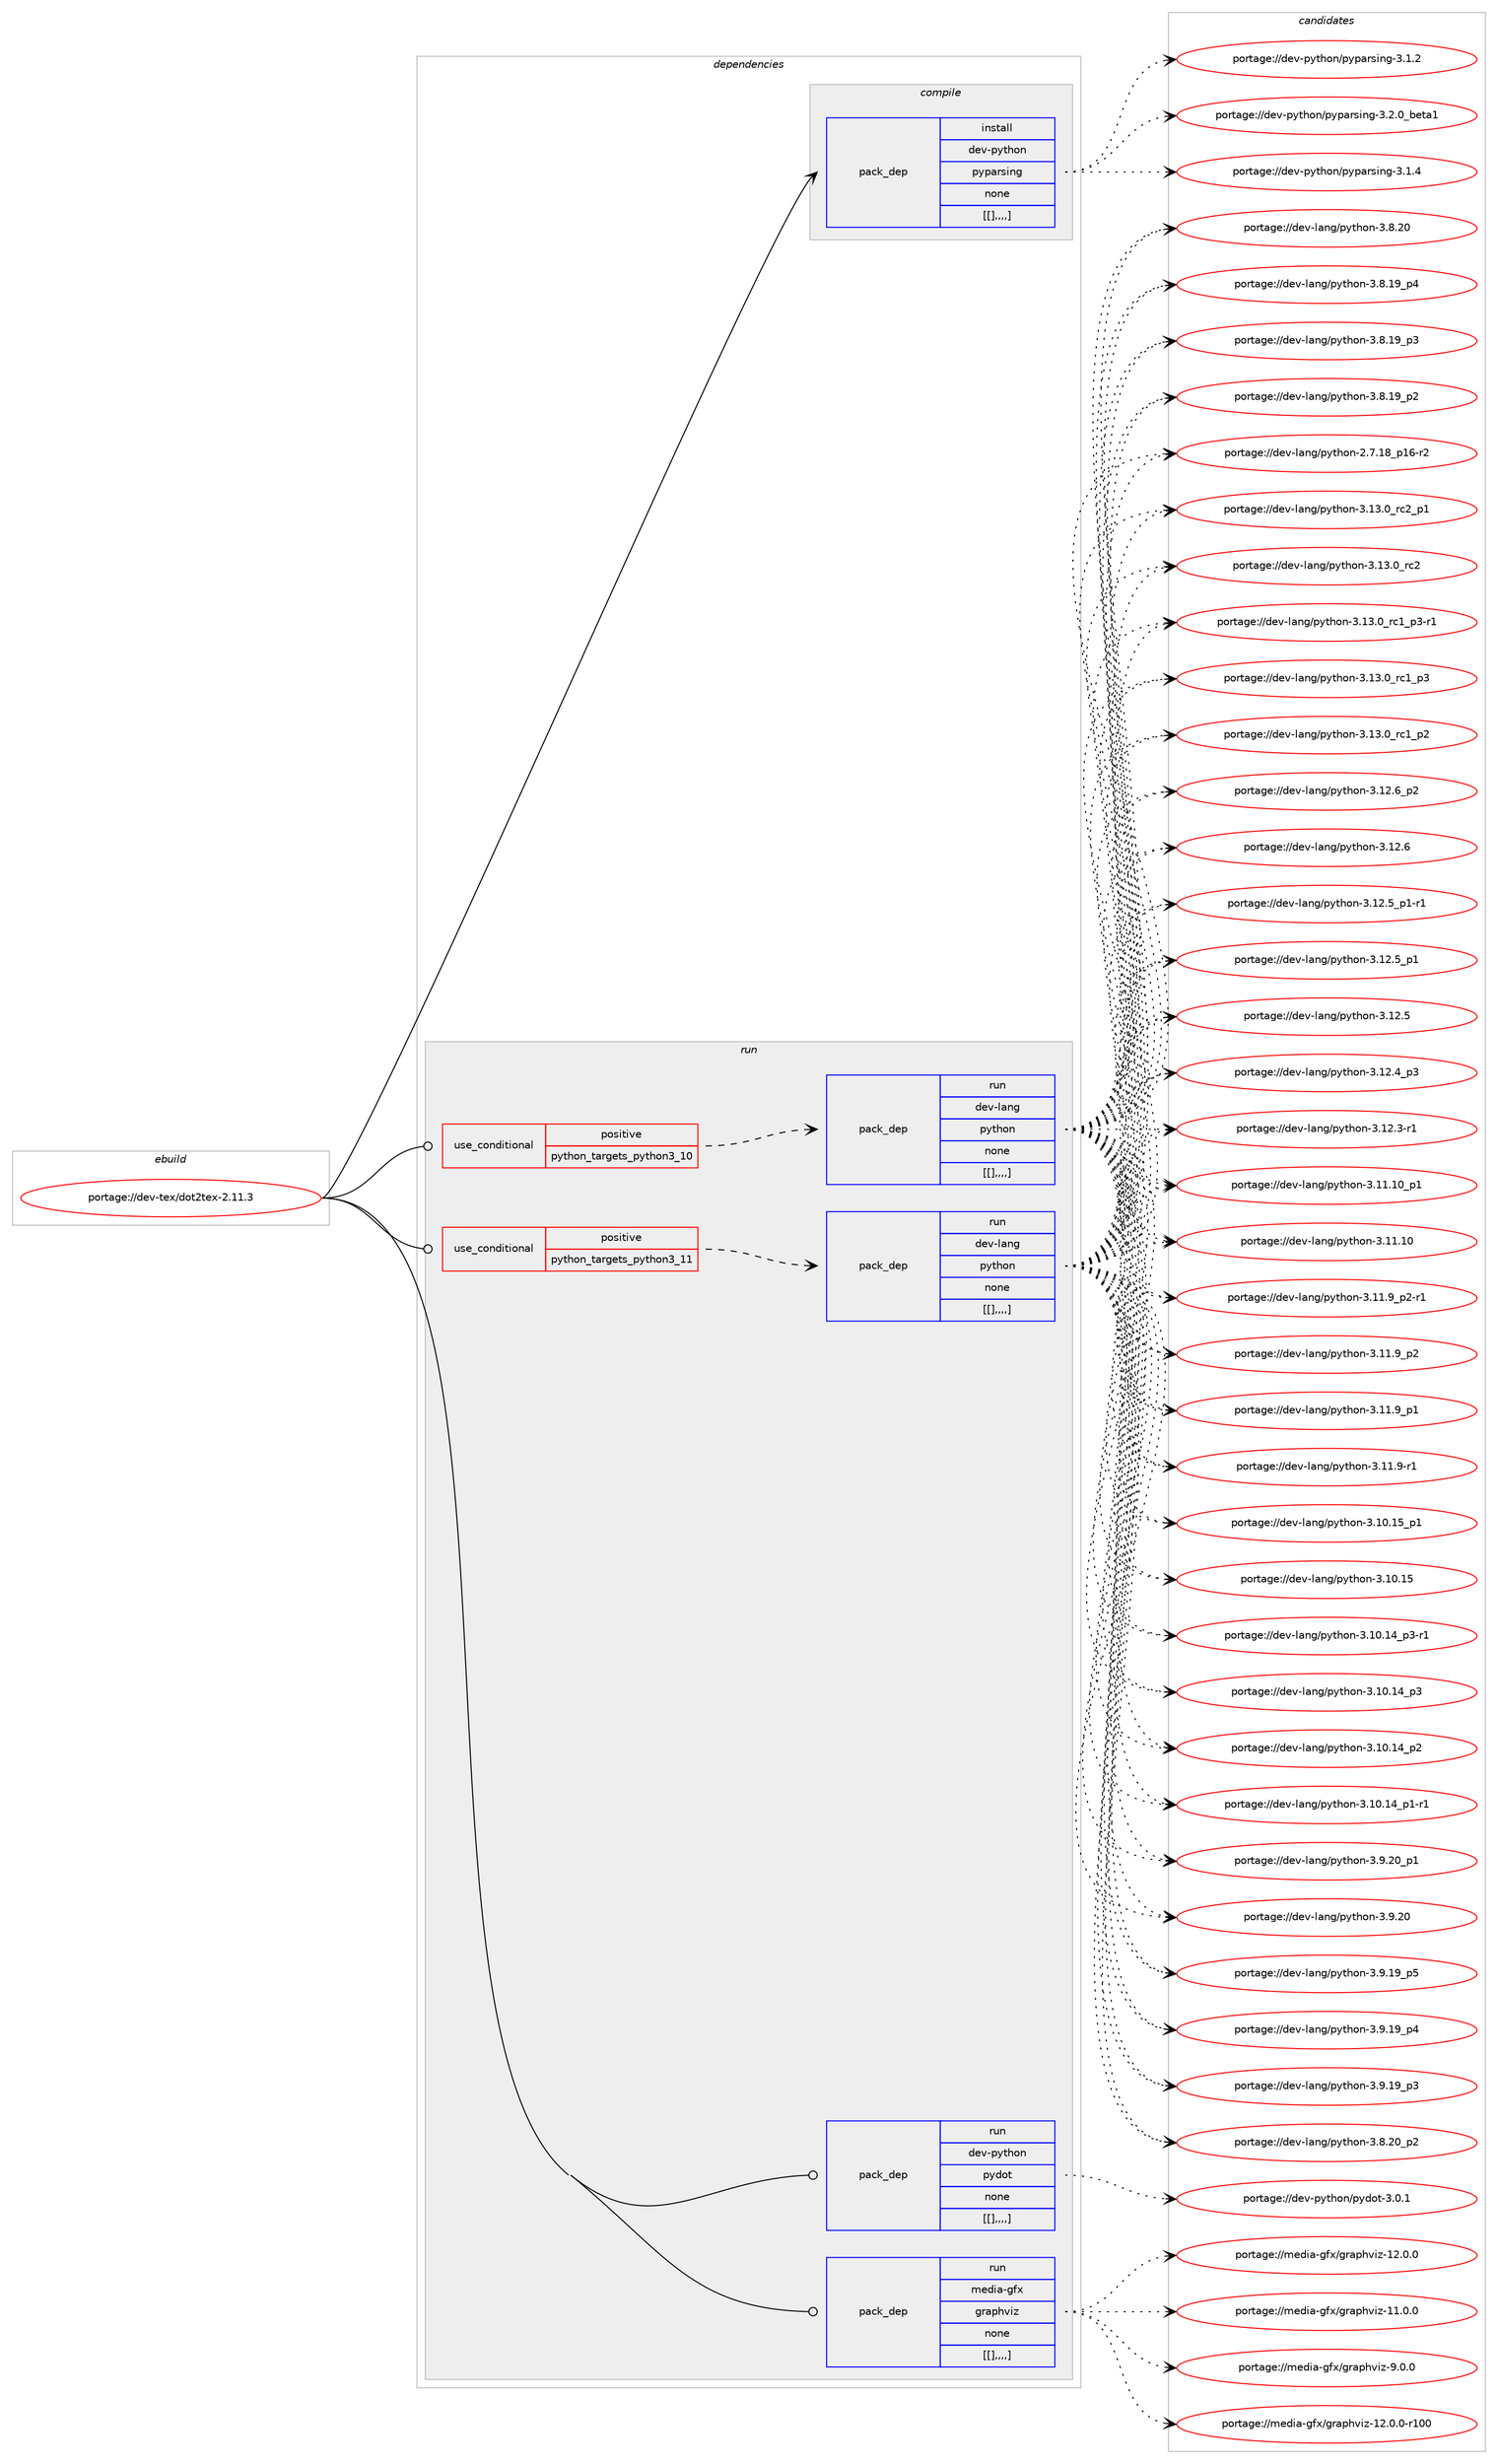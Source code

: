 digraph prolog {

# *************
# Graph options
# *************

newrank=true;
concentrate=true;
compound=true;
graph [rankdir=LR,fontname=Helvetica,fontsize=10,ranksep=1.5];#, ranksep=2.5, nodesep=0.2];
edge  [arrowhead=vee];
node  [fontname=Helvetica,fontsize=10];

# **********
# The ebuild
# **********

subgraph cluster_leftcol {
color=gray;
label=<<i>ebuild</i>>;
id [label="portage://dev-tex/dot2tex-2.11.3", color=red, width=4, href="../dev-tex/dot2tex-2.11.3.svg"];
}

# ****************
# The dependencies
# ****************

subgraph cluster_midcol {
color=gray;
label=<<i>dependencies</i>>;
subgraph cluster_compile {
fillcolor="#eeeeee";
style=filled;
label=<<i>compile</i>>;
subgraph pack151567 {
dependency214563 [label=<<TABLE BORDER="0" CELLBORDER="1" CELLSPACING="0" CELLPADDING="4" WIDTH="220"><TR><TD ROWSPAN="6" CELLPADDING="30">pack_dep</TD></TR><TR><TD WIDTH="110">install</TD></TR><TR><TD>dev-python</TD></TR><TR><TD>pyparsing</TD></TR><TR><TD>none</TD></TR><TR><TD>[[],,,,]</TD></TR></TABLE>>, shape=none, color=blue];
}
id:e -> dependency214563:w [weight=20,style="solid",arrowhead="vee"];
}
subgraph cluster_compileandrun {
fillcolor="#eeeeee";
style=filled;
label=<<i>compile and run</i>>;
}
subgraph cluster_run {
fillcolor="#eeeeee";
style=filled;
label=<<i>run</i>>;
subgraph cond61607 {
dependency214564 [label=<<TABLE BORDER="0" CELLBORDER="1" CELLSPACING="0" CELLPADDING="4"><TR><TD ROWSPAN="3" CELLPADDING="10">use_conditional</TD></TR><TR><TD>positive</TD></TR><TR><TD>python_targets_python3_10</TD></TR></TABLE>>, shape=none, color=red];
subgraph pack151568 {
dependency214565 [label=<<TABLE BORDER="0" CELLBORDER="1" CELLSPACING="0" CELLPADDING="4" WIDTH="220"><TR><TD ROWSPAN="6" CELLPADDING="30">pack_dep</TD></TR><TR><TD WIDTH="110">run</TD></TR><TR><TD>dev-lang</TD></TR><TR><TD>python</TD></TR><TR><TD>none</TD></TR><TR><TD>[[],,,,]</TD></TR></TABLE>>, shape=none, color=blue];
}
dependency214564:e -> dependency214565:w [weight=20,style="dashed",arrowhead="vee"];
}
id:e -> dependency214564:w [weight=20,style="solid",arrowhead="odot"];
subgraph cond61608 {
dependency214566 [label=<<TABLE BORDER="0" CELLBORDER="1" CELLSPACING="0" CELLPADDING="4"><TR><TD ROWSPAN="3" CELLPADDING="10">use_conditional</TD></TR><TR><TD>positive</TD></TR><TR><TD>python_targets_python3_11</TD></TR></TABLE>>, shape=none, color=red];
subgraph pack151569 {
dependency214567 [label=<<TABLE BORDER="0" CELLBORDER="1" CELLSPACING="0" CELLPADDING="4" WIDTH="220"><TR><TD ROWSPAN="6" CELLPADDING="30">pack_dep</TD></TR><TR><TD WIDTH="110">run</TD></TR><TR><TD>dev-lang</TD></TR><TR><TD>python</TD></TR><TR><TD>none</TD></TR><TR><TD>[[],,,,]</TD></TR></TABLE>>, shape=none, color=blue];
}
dependency214566:e -> dependency214567:w [weight=20,style="dashed",arrowhead="vee"];
}
id:e -> dependency214566:w [weight=20,style="solid",arrowhead="odot"];
subgraph pack151570 {
dependency214568 [label=<<TABLE BORDER="0" CELLBORDER="1" CELLSPACING="0" CELLPADDING="4" WIDTH="220"><TR><TD ROWSPAN="6" CELLPADDING="30">pack_dep</TD></TR><TR><TD WIDTH="110">run</TD></TR><TR><TD>dev-python</TD></TR><TR><TD>pydot</TD></TR><TR><TD>none</TD></TR><TR><TD>[[],,,,]</TD></TR></TABLE>>, shape=none, color=blue];
}
id:e -> dependency214568:w [weight=20,style="solid",arrowhead="odot"];
subgraph pack151571 {
dependency214569 [label=<<TABLE BORDER="0" CELLBORDER="1" CELLSPACING="0" CELLPADDING="4" WIDTH="220"><TR><TD ROWSPAN="6" CELLPADDING="30">pack_dep</TD></TR><TR><TD WIDTH="110">run</TD></TR><TR><TD>media-gfx</TD></TR><TR><TD>graphviz</TD></TR><TR><TD>none</TD></TR><TR><TD>[[],,,,]</TD></TR></TABLE>>, shape=none, color=blue];
}
id:e -> dependency214569:w [weight=20,style="solid",arrowhead="odot"];
}
}

# **************
# The candidates
# **************

subgraph cluster_choices {
rank=same;
color=gray;
label=<<i>candidates</i>>;

subgraph choice151567 {
color=black;
nodesep=1;
choice10010111845112121116104111110471121211129711411510511010345514650464895981011169749 [label="portage://dev-python/pyparsing-3.2.0_beta1", color=red, width=4,href="../dev-python/pyparsing-3.2.0_beta1.svg"];
choice100101118451121211161041111104711212111297114115105110103455146494652 [label="portage://dev-python/pyparsing-3.1.4", color=red, width=4,href="../dev-python/pyparsing-3.1.4.svg"];
choice100101118451121211161041111104711212111297114115105110103455146494650 [label="portage://dev-python/pyparsing-3.1.2", color=red, width=4,href="../dev-python/pyparsing-3.1.2.svg"];
dependency214563:e -> choice10010111845112121116104111110471121211129711411510511010345514650464895981011169749:w [style=dotted,weight="100"];
dependency214563:e -> choice100101118451121211161041111104711212111297114115105110103455146494652:w [style=dotted,weight="100"];
dependency214563:e -> choice100101118451121211161041111104711212111297114115105110103455146494650:w [style=dotted,weight="100"];
}
subgraph choice151568 {
color=black;
nodesep=1;
choice100101118451089711010347112121116104111110455146495146489511499509511249 [label="portage://dev-lang/python-3.13.0_rc2_p1", color=red, width=4,href="../dev-lang/python-3.13.0_rc2_p1.svg"];
choice10010111845108971101034711212111610411111045514649514648951149950 [label="portage://dev-lang/python-3.13.0_rc2", color=red, width=4,href="../dev-lang/python-3.13.0_rc2.svg"];
choice1001011184510897110103471121211161041111104551464951464895114994995112514511449 [label="portage://dev-lang/python-3.13.0_rc1_p3-r1", color=red, width=4,href="../dev-lang/python-3.13.0_rc1_p3-r1.svg"];
choice100101118451089711010347112121116104111110455146495146489511499499511251 [label="portage://dev-lang/python-3.13.0_rc1_p3", color=red, width=4,href="../dev-lang/python-3.13.0_rc1_p3.svg"];
choice100101118451089711010347112121116104111110455146495146489511499499511250 [label="portage://dev-lang/python-3.13.0_rc1_p2", color=red, width=4,href="../dev-lang/python-3.13.0_rc1_p2.svg"];
choice100101118451089711010347112121116104111110455146495046549511250 [label="portage://dev-lang/python-3.12.6_p2", color=red, width=4,href="../dev-lang/python-3.12.6_p2.svg"];
choice10010111845108971101034711212111610411111045514649504654 [label="portage://dev-lang/python-3.12.6", color=red, width=4,href="../dev-lang/python-3.12.6.svg"];
choice1001011184510897110103471121211161041111104551464950465395112494511449 [label="portage://dev-lang/python-3.12.5_p1-r1", color=red, width=4,href="../dev-lang/python-3.12.5_p1-r1.svg"];
choice100101118451089711010347112121116104111110455146495046539511249 [label="portage://dev-lang/python-3.12.5_p1", color=red, width=4,href="../dev-lang/python-3.12.5_p1.svg"];
choice10010111845108971101034711212111610411111045514649504653 [label="portage://dev-lang/python-3.12.5", color=red, width=4,href="../dev-lang/python-3.12.5.svg"];
choice100101118451089711010347112121116104111110455146495046529511251 [label="portage://dev-lang/python-3.12.4_p3", color=red, width=4,href="../dev-lang/python-3.12.4_p3.svg"];
choice100101118451089711010347112121116104111110455146495046514511449 [label="portage://dev-lang/python-3.12.3-r1", color=red, width=4,href="../dev-lang/python-3.12.3-r1.svg"];
choice10010111845108971101034711212111610411111045514649494649489511249 [label="portage://dev-lang/python-3.11.10_p1", color=red, width=4,href="../dev-lang/python-3.11.10_p1.svg"];
choice1001011184510897110103471121211161041111104551464949464948 [label="portage://dev-lang/python-3.11.10", color=red, width=4,href="../dev-lang/python-3.11.10.svg"];
choice1001011184510897110103471121211161041111104551464949465795112504511449 [label="portage://dev-lang/python-3.11.9_p2-r1", color=red, width=4,href="../dev-lang/python-3.11.9_p2-r1.svg"];
choice100101118451089711010347112121116104111110455146494946579511250 [label="portage://dev-lang/python-3.11.9_p2", color=red, width=4,href="../dev-lang/python-3.11.9_p2.svg"];
choice100101118451089711010347112121116104111110455146494946579511249 [label="portage://dev-lang/python-3.11.9_p1", color=red, width=4,href="../dev-lang/python-3.11.9_p1.svg"];
choice100101118451089711010347112121116104111110455146494946574511449 [label="portage://dev-lang/python-3.11.9-r1", color=red, width=4,href="../dev-lang/python-3.11.9-r1.svg"];
choice10010111845108971101034711212111610411111045514649484649539511249 [label="portage://dev-lang/python-3.10.15_p1", color=red, width=4,href="../dev-lang/python-3.10.15_p1.svg"];
choice1001011184510897110103471121211161041111104551464948464953 [label="portage://dev-lang/python-3.10.15", color=red, width=4,href="../dev-lang/python-3.10.15.svg"];
choice100101118451089711010347112121116104111110455146494846495295112514511449 [label="portage://dev-lang/python-3.10.14_p3-r1", color=red, width=4,href="../dev-lang/python-3.10.14_p3-r1.svg"];
choice10010111845108971101034711212111610411111045514649484649529511251 [label="portage://dev-lang/python-3.10.14_p3", color=red, width=4,href="../dev-lang/python-3.10.14_p3.svg"];
choice10010111845108971101034711212111610411111045514649484649529511250 [label="portage://dev-lang/python-3.10.14_p2", color=red, width=4,href="../dev-lang/python-3.10.14_p2.svg"];
choice100101118451089711010347112121116104111110455146494846495295112494511449 [label="portage://dev-lang/python-3.10.14_p1-r1", color=red, width=4,href="../dev-lang/python-3.10.14_p1-r1.svg"];
choice100101118451089711010347112121116104111110455146574650489511249 [label="portage://dev-lang/python-3.9.20_p1", color=red, width=4,href="../dev-lang/python-3.9.20_p1.svg"];
choice10010111845108971101034711212111610411111045514657465048 [label="portage://dev-lang/python-3.9.20", color=red, width=4,href="../dev-lang/python-3.9.20.svg"];
choice100101118451089711010347112121116104111110455146574649579511253 [label="portage://dev-lang/python-3.9.19_p5", color=red, width=4,href="../dev-lang/python-3.9.19_p5.svg"];
choice100101118451089711010347112121116104111110455146574649579511252 [label="portage://dev-lang/python-3.9.19_p4", color=red, width=4,href="../dev-lang/python-3.9.19_p4.svg"];
choice100101118451089711010347112121116104111110455146574649579511251 [label="portage://dev-lang/python-3.9.19_p3", color=red, width=4,href="../dev-lang/python-3.9.19_p3.svg"];
choice100101118451089711010347112121116104111110455146564650489511250 [label="portage://dev-lang/python-3.8.20_p2", color=red, width=4,href="../dev-lang/python-3.8.20_p2.svg"];
choice10010111845108971101034711212111610411111045514656465048 [label="portage://dev-lang/python-3.8.20", color=red, width=4,href="../dev-lang/python-3.8.20.svg"];
choice100101118451089711010347112121116104111110455146564649579511252 [label="portage://dev-lang/python-3.8.19_p4", color=red, width=4,href="../dev-lang/python-3.8.19_p4.svg"];
choice100101118451089711010347112121116104111110455146564649579511251 [label="portage://dev-lang/python-3.8.19_p3", color=red, width=4,href="../dev-lang/python-3.8.19_p3.svg"];
choice100101118451089711010347112121116104111110455146564649579511250 [label="portage://dev-lang/python-3.8.19_p2", color=red, width=4,href="../dev-lang/python-3.8.19_p2.svg"];
choice100101118451089711010347112121116104111110455046554649569511249544511450 [label="portage://dev-lang/python-2.7.18_p16-r2", color=red, width=4,href="../dev-lang/python-2.7.18_p16-r2.svg"];
dependency214565:e -> choice100101118451089711010347112121116104111110455146495146489511499509511249:w [style=dotted,weight="100"];
dependency214565:e -> choice10010111845108971101034711212111610411111045514649514648951149950:w [style=dotted,weight="100"];
dependency214565:e -> choice1001011184510897110103471121211161041111104551464951464895114994995112514511449:w [style=dotted,weight="100"];
dependency214565:e -> choice100101118451089711010347112121116104111110455146495146489511499499511251:w [style=dotted,weight="100"];
dependency214565:e -> choice100101118451089711010347112121116104111110455146495146489511499499511250:w [style=dotted,weight="100"];
dependency214565:e -> choice100101118451089711010347112121116104111110455146495046549511250:w [style=dotted,weight="100"];
dependency214565:e -> choice10010111845108971101034711212111610411111045514649504654:w [style=dotted,weight="100"];
dependency214565:e -> choice1001011184510897110103471121211161041111104551464950465395112494511449:w [style=dotted,weight="100"];
dependency214565:e -> choice100101118451089711010347112121116104111110455146495046539511249:w [style=dotted,weight="100"];
dependency214565:e -> choice10010111845108971101034711212111610411111045514649504653:w [style=dotted,weight="100"];
dependency214565:e -> choice100101118451089711010347112121116104111110455146495046529511251:w [style=dotted,weight="100"];
dependency214565:e -> choice100101118451089711010347112121116104111110455146495046514511449:w [style=dotted,weight="100"];
dependency214565:e -> choice10010111845108971101034711212111610411111045514649494649489511249:w [style=dotted,weight="100"];
dependency214565:e -> choice1001011184510897110103471121211161041111104551464949464948:w [style=dotted,weight="100"];
dependency214565:e -> choice1001011184510897110103471121211161041111104551464949465795112504511449:w [style=dotted,weight="100"];
dependency214565:e -> choice100101118451089711010347112121116104111110455146494946579511250:w [style=dotted,weight="100"];
dependency214565:e -> choice100101118451089711010347112121116104111110455146494946579511249:w [style=dotted,weight="100"];
dependency214565:e -> choice100101118451089711010347112121116104111110455146494946574511449:w [style=dotted,weight="100"];
dependency214565:e -> choice10010111845108971101034711212111610411111045514649484649539511249:w [style=dotted,weight="100"];
dependency214565:e -> choice1001011184510897110103471121211161041111104551464948464953:w [style=dotted,weight="100"];
dependency214565:e -> choice100101118451089711010347112121116104111110455146494846495295112514511449:w [style=dotted,weight="100"];
dependency214565:e -> choice10010111845108971101034711212111610411111045514649484649529511251:w [style=dotted,weight="100"];
dependency214565:e -> choice10010111845108971101034711212111610411111045514649484649529511250:w [style=dotted,weight="100"];
dependency214565:e -> choice100101118451089711010347112121116104111110455146494846495295112494511449:w [style=dotted,weight="100"];
dependency214565:e -> choice100101118451089711010347112121116104111110455146574650489511249:w [style=dotted,weight="100"];
dependency214565:e -> choice10010111845108971101034711212111610411111045514657465048:w [style=dotted,weight="100"];
dependency214565:e -> choice100101118451089711010347112121116104111110455146574649579511253:w [style=dotted,weight="100"];
dependency214565:e -> choice100101118451089711010347112121116104111110455146574649579511252:w [style=dotted,weight="100"];
dependency214565:e -> choice100101118451089711010347112121116104111110455146574649579511251:w [style=dotted,weight="100"];
dependency214565:e -> choice100101118451089711010347112121116104111110455146564650489511250:w [style=dotted,weight="100"];
dependency214565:e -> choice10010111845108971101034711212111610411111045514656465048:w [style=dotted,weight="100"];
dependency214565:e -> choice100101118451089711010347112121116104111110455146564649579511252:w [style=dotted,weight="100"];
dependency214565:e -> choice100101118451089711010347112121116104111110455146564649579511251:w [style=dotted,weight="100"];
dependency214565:e -> choice100101118451089711010347112121116104111110455146564649579511250:w [style=dotted,weight="100"];
dependency214565:e -> choice100101118451089711010347112121116104111110455046554649569511249544511450:w [style=dotted,weight="100"];
}
subgraph choice151569 {
color=black;
nodesep=1;
choice100101118451089711010347112121116104111110455146495146489511499509511249 [label="portage://dev-lang/python-3.13.0_rc2_p1", color=red, width=4,href="../dev-lang/python-3.13.0_rc2_p1.svg"];
choice10010111845108971101034711212111610411111045514649514648951149950 [label="portage://dev-lang/python-3.13.0_rc2", color=red, width=4,href="../dev-lang/python-3.13.0_rc2.svg"];
choice1001011184510897110103471121211161041111104551464951464895114994995112514511449 [label="portage://dev-lang/python-3.13.0_rc1_p3-r1", color=red, width=4,href="../dev-lang/python-3.13.0_rc1_p3-r1.svg"];
choice100101118451089711010347112121116104111110455146495146489511499499511251 [label="portage://dev-lang/python-3.13.0_rc1_p3", color=red, width=4,href="../dev-lang/python-3.13.0_rc1_p3.svg"];
choice100101118451089711010347112121116104111110455146495146489511499499511250 [label="portage://dev-lang/python-3.13.0_rc1_p2", color=red, width=4,href="../dev-lang/python-3.13.0_rc1_p2.svg"];
choice100101118451089711010347112121116104111110455146495046549511250 [label="portage://dev-lang/python-3.12.6_p2", color=red, width=4,href="../dev-lang/python-3.12.6_p2.svg"];
choice10010111845108971101034711212111610411111045514649504654 [label="portage://dev-lang/python-3.12.6", color=red, width=4,href="../dev-lang/python-3.12.6.svg"];
choice1001011184510897110103471121211161041111104551464950465395112494511449 [label="portage://dev-lang/python-3.12.5_p1-r1", color=red, width=4,href="../dev-lang/python-3.12.5_p1-r1.svg"];
choice100101118451089711010347112121116104111110455146495046539511249 [label="portage://dev-lang/python-3.12.5_p1", color=red, width=4,href="../dev-lang/python-3.12.5_p1.svg"];
choice10010111845108971101034711212111610411111045514649504653 [label="portage://dev-lang/python-3.12.5", color=red, width=4,href="../dev-lang/python-3.12.5.svg"];
choice100101118451089711010347112121116104111110455146495046529511251 [label="portage://dev-lang/python-3.12.4_p3", color=red, width=4,href="../dev-lang/python-3.12.4_p3.svg"];
choice100101118451089711010347112121116104111110455146495046514511449 [label="portage://dev-lang/python-3.12.3-r1", color=red, width=4,href="../dev-lang/python-3.12.3-r1.svg"];
choice10010111845108971101034711212111610411111045514649494649489511249 [label="portage://dev-lang/python-3.11.10_p1", color=red, width=4,href="../dev-lang/python-3.11.10_p1.svg"];
choice1001011184510897110103471121211161041111104551464949464948 [label="portage://dev-lang/python-3.11.10", color=red, width=4,href="../dev-lang/python-3.11.10.svg"];
choice1001011184510897110103471121211161041111104551464949465795112504511449 [label="portage://dev-lang/python-3.11.9_p2-r1", color=red, width=4,href="../dev-lang/python-3.11.9_p2-r1.svg"];
choice100101118451089711010347112121116104111110455146494946579511250 [label="portage://dev-lang/python-3.11.9_p2", color=red, width=4,href="../dev-lang/python-3.11.9_p2.svg"];
choice100101118451089711010347112121116104111110455146494946579511249 [label="portage://dev-lang/python-3.11.9_p1", color=red, width=4,href="../dev-lang/python-3.11.9_p1.svg"];
choice100101118451089711010347112121116104111110455146494946574511449 [label="portage://dev-lang/python-3.11.9-r1", color=red, width=4,href="../dev-lang/python-3.11.9-r1.svg"];
choice10010111845108971101034711212111610411111045514649484649539511249 [label="portage://dev-lang/python-3.10.15_p1", color=red, width=4,href="../dev-lang/python-3.10.15_p1.svg"];
choice1001011184510897110103471121211161041111104551464948464953 [label="portage://dev-lang/python-3.10.15", color=red, width=4,href="../dev-lang/python-3.10.15.svg"];
choice100101118451089711010347112121116104111110455146494846495295112514511449 [label="portage://dev-lang/python-3.10.14_p3-r1", color=red, width=4,href="../dev-lang/python-3.10.14_p3-r1.svg"];
choice10010111845108971101034711212111610411111045514649484649529511251 [label="portage://dev-lang/python-3.10.14_p3", color=red, width=4,href="../dev-lang/python-3.10.14_p3.svg"];
choice10010111845108971101034711212111610411111045514649484649529511250 [label="portage://dev-lang/python-3.10.14_p2", color=red, width=4,href="../dev-lang/python-3.10.14_p2.svg"];
choice100101118451089711010347112121116104111110455146494846495295112494511449 [label="portage://dev-lang/python-3.10.14_p1-r1", color=red, width=4,href="../dev-lang/python-3.10.14_p1-r1.svg"];
choice100101118451089711010347112121116104111110455146574650489511249 [label="portage://dev-lang/python-3.9.20_p1", color=red, width=4,href="../dev-lang/python-3.9.20_p1.svg"];
choice10010111845108971101034711212111610411111045514657465048 [label="portage://dev-lang/python-3.9.20", color=red, width=4,href="../dev-lang/python-3.9.20.svg"];
choice100101118451089711010347112121116104111110455146574649579511253 [label="portage://dev-lang/python-3.9.19_p5", color=red, width=4,href="../dev-lang/python-3.9.19_p5.svg"];
choice100101118451089711010347112121116104111110455146574649579511252 [label="portage://dev-lang/python-3.9.19_p4", color=red, width=4,href="../dev-lang/python-3.9.19_p4.svg"];
choice100101118451089711010347112121116104111110455146574649579511251 [label="portage://dev-lang/python-3.9.19_p3", color=red, width=4,href="../dev-lang/python-3.9.19_p3.svg"];
choice100101118451089711010347112121116104111110455146564650489511250 [label="portage://dev-lang/python-3.8.20_p2", color=red, width=4,href="../dev-lang/python-3.8.20_p2.svg"];
choice10010111845108971101034711212111610411111045514656465048 [label="portage://dev-lang/python-3.8.20", color=red, width=4,href="../dev-lang/python-3.8.20.svg"];
choice100101118451089711010347112121116104111110455146564649579511252 [label="portage://dev-lang/python-3.8.19_p4", color=red, width=4,href="../dev-lang/python-3.8.19_p4.svg"];
choice100101118451089711010347112121116104111110455146564649579511251 [label="portage://dev-lang/python-3.8.19_p3", color=red, width=4,href="../dev-lang/python-3.8.19_p3.svg"];
choice100101118451089711010347112121116104111110455146564649579511250 [label="portage://dev-lang/python-3.8.19_p2", color=red, width=4,href="../dev-lang/python-3.8.19_p2.svg"];
choice100101118451089711010347112121116104111110455046554649569511249544511450 [label="portage://dev-lang/python-2.7.18_p16-r2", color=red, width=4,href="../dev-lang/python-2.7.18_p16-r2.svg"];
dependency214567:e -> choice100101118451089711010347112121116104111110455146495146489511499509511249:w [style=dotted,weight="100"];
dependency214567:e -> choice10010111845108971101034711212111610411111045514649514648951149950:w [style=dotted,weight="100"];
dependency214567:e -> choice1001011184510897110103471121211161041111104551464951464895114994995112514511449:w [style=dotted,weight="100"];
dependency214567:e -> choice100101118451089711010347112121116104111110455146495146489511499499511251:w [style=dotted,weight="100"];
dependency214567:e -> choice100101118451089711010347112121116104111110455146495146489511499499511250:w [style=dotted,weight="100"];
dependency214567:e -> choice100101118451089711010347112121116104111110455146495046549511250:w [style=dotted,weight="100"];
dependency214567:e -> choice10010111845108971101034711212111610411111045514649504654:w [style=dotted,weight="100"];
dependency214567:e -> choice1001011184510897110103471121211161041111104551464950465395112494511449:w [style=dotted,weight="100"];
dependency214567:e -> choice100101118451089711010347112121116104111110455146495046539511249:w [style=dotted,weight="100"];
dependency214567:e -> choice10010111845108971101034711212111610411111045514649504653:w [style=dotted,weight="100"];
dependency214567:e -> choice100101118451089711010347112121116104111110455146495046529511251:w [style=dotted,weight="100"];
dependency214567:e -> choice100101118451089711010347112121116104111110455146495046514511449:w [style=dotted,weight="100"];
dependency214567:e -> choice10010111845108971101034711212111610411111045514649494649489511249:w [style=dotted,weight="100"];
dependency214567:e -> choice1001011184510897110103471121211161041111104551464949464948:w [style=dotted,weight="100"];
dependency214567:e -> choice1001011184510897110103471121211161041111104551464949465795112504511449:w [style=dotted,weight="100"];
dependency214567:e -> choice100101118451089711010347112121116104111110455146494946579511250:w [style=dotted,weight="100"];
dependency214567:e -> choice100101118451089711010347112121116104111110455146494946579511249:w [style=dotted,weight="100"];
dependency214567:e -> choice100101118451089711010347112121116104111110455146494946574511449:w [style=dotted,weight="100"];
dependency214567:e -> choice10010111845108971101034711212111610411111045514649484649539511249:w [style=dotted,weight="100"];
dependency214567:e -> choice1001011184510897110103471121211161041111104551464948464953:w [style=dotted,weight="100"];
dependency214567:e -> choice100101118451089711010347112121116104111110455146494846495295112514511449:w [style=dotted,weight="100"];
dependency214567:e -> choice10010111845108971101034711212111610411111045514649484649529511251:w [style=dotted,weight="100"];
dependency214567:e -> choice10010111845108971101034711212111610411111045514649484649529511250:w [style=dotted,weight="100"];
dependency214567:e -> choice100101118451089711010347112121116104111110455146494846495295112494511449:w [style=dotted,weight="100"];
dependency214567:e -> choice100101118451089711010347112121116104111110455146574650489511249:w [style=dotted,weight="100"];
dependency214567:e -> choice10010111845108971101034711212111610411111045514657465048:w [style=dotted,weight="100"];
dependency214567:e -> choice100101118451089711010347112121116104111110455146574649579511253:w [style=dotted,weight="100"];
dependency214567:e -> choice100101118451089711010347112121116104111110455146574649579511252:w [style=dotted,weight="100"];
dependency214567:e -> choice100101118451089711010347112121116104111110455146574649579511251:w [style=dotted,weight="100"];
dependency214567:e -> choice100101118451089711010347112121116104111110455146564650489511250:w [style=dotted,weight="100"];
dependency214567:e -> choice10010111845108971101034711212111610411111045514656465048:w [style=dotted,weight="100"];
dependency214567:e -> choice100101118451089711010347112121116104111110455146564649579511252:w [style=dotted,weight="100"];
dependency214567:e -> choice100101118451089711010347112121116104111110455146564649579511251:w [style=dotted,weight="100"];
dependency214567:e -> choice100101118451089711010347112121116104111110455146564649579511250:w [style=dotted,weight="100"];
dependency214567:e -> choice100101118451089711010347112121116104111110455046554649569511249544511450:w [style=dotted,weight="100"];
}
subgraph choice151570 {
color=black;
nodesep=1;
choice1001011184511212111610411111047112121100111116455146484649 [label="portage://dev-python/pydot-3.0.1", color=red, width=4,href="../dev-python/pydot-3.0.1.svg"];
dependency214568:e -> choice1001011184511212111610411111047112121100111116455146484649:w [style=dotted,weight="100"];
}
subgraph choice151571 {
color=black;
nodesep=1;
choice109101100105974510310212047103114971121041181051224549504648464845114494848 [label="portage://media-gfx/graphviz-12.0.0-r100", color=red, width=4,href="../media-gfx/graphviz-12.0.0-r100.svg"];
choice1091011001059745103102120471031149711210411810512245495046484648 [label="portage://media-gfx/graphviz-12.0.0", color=red, width=4,href="../media-gfx/graphviz-12.0.0.svg"];
choice1091011001059745103102120471031149711210411810512245494946484648 [label="portage://media-gfx/graphviz-11.0.0", color=red, width=4,href="../media-gfx/graphviz-11.0.0.svg"];
choice10910110010597451031021204710311497112104118105122455746484648 [label="portage://media-gfx/graphviz-9.0.0", color=red, width=4,href="../media-gfx/graphviz-9.0.0.svg"];
dependency214569:e -> choice109101100105974510310212047103114971121041181051224549504648464845114494848:w [style=dotted,weight="100"];
dependency214569:e -> choice1091011001059745103102120471031149711210411810512245495046484648:w [style=dotted,weight="100"];
dependency214569:e -> choice1091011001059745103102120471031149711210411810512245494946484648:w [style=dotted,weight="100"];
dependency214569:e -> choice10910110010597451031021204710311497112104118105122455746484648:w [style=dotted,weight="100"];
}
}

}
